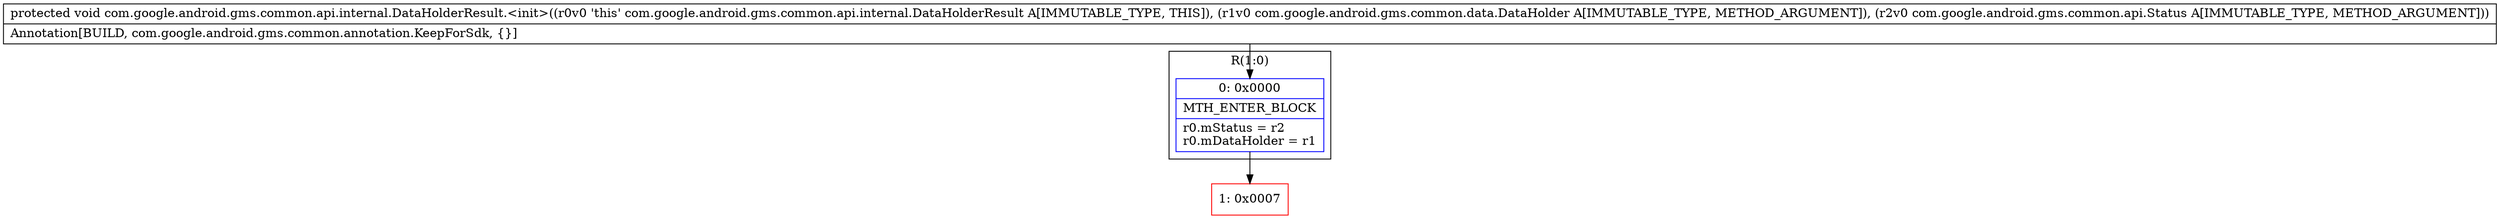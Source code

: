 digraph "CFG forcom.google.android.gms.common.api.internal.DataHolderResult.\<init\>(Lcom\/google\/android\/gms\/common\/data\/DataHolder;Lcom\/google\/android\/gms\/common\/api\/Status;)V" {
subgraph cluster_Region_199139377 {
label = "R(1:0)";
node [shape=record,color=blue];
Node_0 [shape=record,label="{0\:\ 0x0000|MTH_ENTER_BLOCK\l|r0.mStatus = r2\lr0.mDataHolder = r1\l}"];
}
Node_1 [shape=record,color=red,label="{1\:\ 0x0007}"];
MethodNode[shape=record,label="{protected void com.google.android.gms.common.api.internal.DataHolderResult.\<init\>((r0v0 'this' com.google.android.gms.common.api.internal.DataHolderResult A[IMMUTABLE_TYPE, THIS]), (r1v0 com.google.android.gms.common.data.DataHolder A[IMMUTABLE_TYPE, METHOD_ARGUMENT]), (r2v0 com.google.android.gms.common.api.Status A[IMMUTABLE_TYPE, METHOD_ARGUMENT]))  | Annotation[BUILD, com.google.android.gms.common.annotation.KeepForSdk, \{\}]\l}"];
MethodNode -> Node_0;
Node_0 -> Node_1;
}

